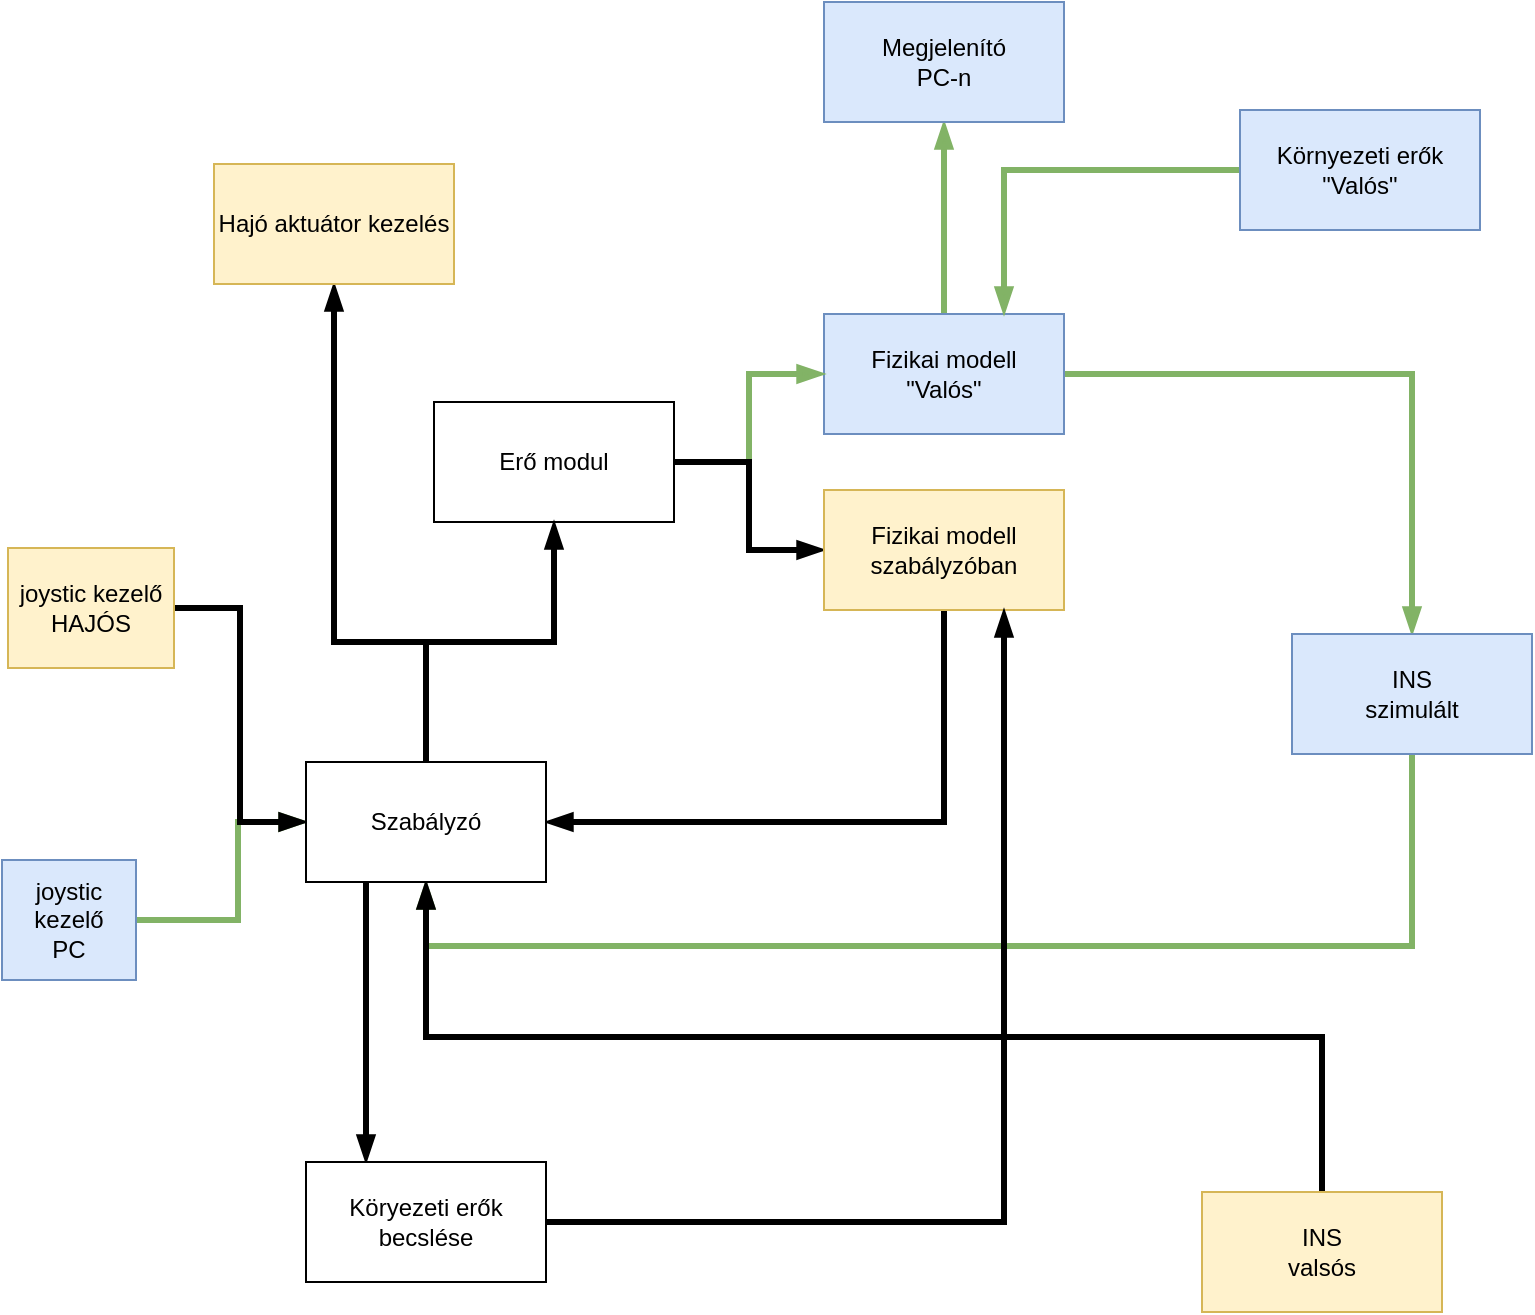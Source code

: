 <mxfile version="14.9.6" type="device"><diagram id="tZ_3PH2ODbRl5V_wCAOu" name="Page-1"><mxGraphModel dx="1662" dy="1213" grid="0" gridSize="10" guides="1" tooltips="1" connect="1" arrows="1" fold="1" page="1" pageScale="1" pageWidth="2336" pageHeight="1654" math="0" shadow="0"><root><mxCell id="0"/><mxCell id="1" parent="0"/><mxCell id="uvbFgKliTYZ4CXgZa0vq-3" style="edgeStyle=orthogonalEdgeStyle;rounded=0;orthogonalLoop=1;jettySize=auto;html=1;entryX=0.5;entryY=1;entryDx=0;entryDy=0;strokeWidth=3;endArrow=blockThin;endFill=1;fillColor=#d5e8d4;strokeColor=#82b366;" edge="1" parent="1" source="uvbFgKliTYZ4CXgZa0vq-1" target="uvbFgKliTYZ4CXgZa0vq-2"><mxGeometry relative="1" as="geometry"/></mxCell><mxCell id="uvbFgKliTYZ4CXgZa0vq-21" style="edgeStyle=orthogonalEdgeStyle;rounded=0;orthogonalLoop=1;jettySize=auto;html=1;exitX=1;exitY=0.5;exitDx=0;exitDy=0;endArrow=blockThin;endFill=1;strokeWidth=3;fillColor=#d5e8d4;strokeColor=#82b366;" edge="1" parent="1" source="uvbFgKliTYZ4CXgZa0vq-1" target="uvbFgKliTYZ4CXgZa0vq-7"><mxGeometry relative="1" as="geometry"/></mxCell><mxCell id="uvbFgKliTYZ4CXgZa0vq-1" value="Fizikai modell&lt;br&gt;&quot;Valós&quot;" style="rounded=0;whiteSpace=wrap;html=1;fillColor=#dae8fc;strokeColor=#6c8ebf;" vertex="1" parent="1"><mxGeometry x="772" y="428" width="120" height="60" as="geometry"/></mxCell><mxCell id="uvbFgKliTYZ4CXgZa0vq-2" value="Megjelenító&lt;br&gt;PC-n" style="rounded=0;whiteSpace=wrap;html=1;fillColor=#dae8fc;strokeColor=#6c8ebf;" vertex="1" parent="1"><mxGeometry x="772" y="272" width="120" height="60" as="geometry"/></mxCell><mxCell id="uvbFgKliTYZ4CXgZa0vq-18" style="edgeStyle=orthogonalEdgeStyle;rounded=0;orthogonalLoop=1;jettySize=auto;html=1;exitX=1;exitY=0.5;exitDx=0;exitDy=0;entryX=0;entryY=0.5;entryDx=0;entryDy=0;endArrow=blockThin;endFill=1;strokeWidth=3;fillColor=#d5e8d4;strokeColor=#82b366;" edge="1" parent="1" source="uvbFgKliTYZ4CXgZa0vq-4" target="uvbFgKliTYZ4CXgZa0vq-12"><mxGeometry relative="1" as="geometry"><Array as="points"><mxPoint x="479" y="731"/><mxPoint x="479" y="682"/></Array></mxGeometry></mxCell><mxCell id="uvbFgKliTYZ4CXgZa0vq-4" value="joystic kezelő&lt;br&gt;PC" style="rounded=0;whiteSpace=wrap;html=1;fillColor=#dae8fc;strokeColor=#6c8ebf;" vertex="1" parent="1"><mxGeometry x="361" y="701" width="67" height="60" as="geometry"/></mxCell><mxCell id="uvbFgKliTYZ4CXgZa0vq-20" style="edgeStyle=orthogonalEdgeStyle;rounded=0;orthogonalLoop=1;jettySize=auto;html=1;exitX=1;exitY=0.5;exitDx=0;exitDy=0;entryX=0;entryY=0.5;entryDx=0;entryDy=0;endArrow=blockThin;endFill=1;strokeWidth=3;" edge="1" parent="1" source="uvbFgKliTYZ4CXgZa0vq-5" target="uvbFgKliTYZ4CXgZa0vq-12"><mxGeometry relative="1" as="geometry"/></mxCell><mxCell id="uvbFgKliTYZ4CXgZa0vq-5" value="joystic kezelő&lt;br&gt;HAJÓS" style="rounded=0;whiteSpace=wrap;html=1;fillColor=#fff2cc;strokeColor=#d6b656;" vertex="1" parent="1"><mxGeometry x="364" y="545" width="83" height="60" as="geometry"/></mxCell><mxCell id="uvbFgKliTYZ4CXgZa0vq-10" style="edgeStyle=orthogonalEdgeStyle;rounded=0;orthogonalLoop=1;jettySize=auto;html=1;exitX=1;exitY=0.5;exitDx=0;exitDy=0;entryX=0;entryY=0.5;entryDx=0;entryDy=0;endArrow=blockThin;endFill=1;strokeWidth=3;fillColor=#d5e8d4;strokeColor=#82b366;" edge="1" parent="1" source="uvbFgKliTYZ4CXgZa0vq-6" target="uvbFgKliTYZ4CXgZa0vq-1"><mxGeometry relative="1" as="geometry"/></mxCell><mxCell id="uvbFgKliTYZ4CXgZa0vq-11" style="edgeStyle=orthogonalEdgeStyle;rounded=0;orthogonalLoop=1;jettySize=auto;html=1;exitX=1;exitY=0.5;exitDx=0;exitDy=0;entryX=0;entryY=0.5;entryDx=0;entryDy=0;endArrow=blockThin;endFill=1;strokeWidth=3;" edge="1" parent="1" source="uvbFgKliTYZ4CXgZa0vq-6" target="uvbFgKliTYZ4CXgZa0vq-9"><mxGeometry relative="1" as="geometry"/></mxCell><mxCell id="uvbFgKliTYZ4CXgZa0vq-6" value="Erő modul" style="rounded=0;whiteSpace=wrap;html=1;" vertex="1" parent="1"><mxGeometry x="577" y="472" width="120" height="60" as="geometry"/></mxCell><mxCell id="uvbFgKliTYZ4CXgZa0vq-15" style="edgeStyle=orthogonalEdgeStyle;rounded=0;orthogonalLoop=1;jettySize=auto;html=1;exitX=0.5;exitY=1;exitDx=0;exitDy=0;endArrow=blockThin;endFill=1;strokeWidth=3;fillColor=#d5e8d4;strokeColor=#82b366;entryX=0.5;entryY=1;entryDx=0;entryDy=0;" edge="1" parent="1" source="uvbFgKliTYZ4CXgZa0vq-7" target="uvbFgKliTYZ4CXgZa0vq-12"><mxGeometry relative="1" as="geometry"><Array as="points"><mxPoint x="1066" y="744"/><mxPoint x="573" y="744"/></Array></mxGeometry></mxCell><mxCell id="uvbFgKliTYZ4CXgZa0vq-7" value="INS&lt;br&gt;szimulált" style="rounded=0;whiteSpace=wrap;html=1;fillColor=#dae8fc;strokeColor=#6c8ebf;" vertex="1" parent="1"><mxGeometry x="1006" y="588" width="120" height="60" as="geometry"/></mxCell><mxCell id="uvbFgKliTYZ4CXgZa0vq-17" style="edgeStyle=orthogonalEdgeStyle;rounded=0;orthogonalLoop=1;jettySize=auto;html=1;exitX=0.5;exitY=0;exitDx=0;exitDy=0;entryX=0.5;entryY=1;entryDx=0;entryDy=0;endArrow=blockThin;endFill=1;strokeWidth=3;" edge="1" parent="1" source="uvbFgKliTYZ4CXgZa0vq-8" target="uvbFgKliTYZ4CXgZa0vq-12"><mxGeometry relative="1" as="geometry"/></mxCell><mxCell id="uvbFgKliTYZ4CXgZa0vq-8" value="INS&lt;br&gt;valsós" style="rounded=0;whiteSpace=wrap;html=1;fillColor=#fff2cc;strokeColor=#d6b656;" vertex="1" parent="1"><mxGeometry x="961" y="867" width="120" height="60" as="geometry"/></mxCell><mxCell id="uvbFgKliTYZ4CXgZa0vq-13" style="edgeStyle=orthogonalEdgeStyle;rounded=0;orthogonalLoop=1;jettySize=auto;html=1;exitX=0.5;exitY=1;exitDx=0;exitDy=0;entryX=1;entryY=0.5;entryDx=0;entryDy=0;endArrow=blockThin;endFill=1;strokeWidth=3;" edge="1" parent="1" source="uvbFgKliTYZ4CXgZa0vq-9" target="uvbFgKliTYZ4CXgZa0vq-12"><mxGeometry relative="1" as="geometry"/></mxCell><mxCell id="uvbFgKliTYZ4CXgZa0vq-9" value="Fizikai modell&lt;br&gt;szabályzóban" style="rounded=0;whiteSpace=wrap;html=1;fillColor=#fff2cc;strokeColor=#d6b656;" vertex="1" parent="1"><mxGeometry x="772" y="516" width="120" height="60" as="geometry"/></mxCell><mxCell id="uvbFgKliTYZ4CXgZa0vq-14" style="edgeStyle=orthogonalEdgeStyle;rounded=0;orthogonalLoop=1;jettySize=auto;html=1;exitX=0.5;exitY=0;exitDx=0;exitDy=0;endArrow=blockThin;endFill=1;strokeWidth=3;" edge="1" parent="1" source="uvbFgKliTYZ4CXgZa0vq-12" target="uvbFgKliTYZ4CXgZa0vq-6"><mxGeometry relative="1" as="geometry"/></mxCell><mxCell id="uvbFgKliTYZ4CXgZa0vq-24" style="edgeStyle=orthogonalEdgeStyle;rounded=0;orthogonalLoop=1;jettySize=auto;html=1;exitX=0.5;exitY=0;exitDx=0;exitDy=0;entryX=0.5;entryY=1;entryDx=0;entryDy=0;endArrow=blockThin;endFill=1;strokeWidth=3;" edge="1" parent="1" source="uvbFgKliTYZ4CXgZa0vq-12" target="uvbFgKliTYZ4CXgZa0vq-22"><mxGeometry relative="1" as="geometry"><Array as="points"><mxPoint x="573" y="592"/><mxPoint x="527" y="592"/></Array></mxGeometry></mxCell><mxCell id="uvbFgKliTYZ4CXgZa0vq-26" style="edgeStyle=orthogonalEdgeStyle;rounded=0;orthogonalLoop=1;jettySize=auto;html=1;exitX=0.25;exitY=1;exitDx=0;exitDy=0;entryX=0.25;entryY=0;entryDx=0;entryDy=0;endArrow=blockThin;endFill=1;strokeWidth=3;" edge="1" parent="1" source="uvbFgKliTYZ4CXgZa0vq-12" target="uvbFgKliTYZ4CXgZa0vq-25"><mxGeometry relative="1" as="geometry"/></mxCell><mxCell id="uvbFgKliTYZ4CXgZa0vq-12" value="Szabályzó" style="rounded=0;whiteSpace=wrap;html=1;" vertex="1" parent="1"><mxGeometry x="513" y="652" width="120" height="60" as="geometry"/></mxCell><mxCell id="uvbFgKliTYZ4CXgZa0vq-22" value="Hajó aktuátor kezelés" style="rounded=0;whiteSpace=wrap;html=1;fillColor=#fff2cc;strokeColor=#d6b656;" vertex="1" parent="1"><mxGeometry x="467" y="353" width="120" height="60" as="geometry"/></mxCell><mxCell id="uvbFgKliTYZ4CXgZa0vq-27" style="edgeStyle=orthogonalEdgeStyle;rounded=0;orthogonalLoop=1;jettySize=auto;html=1;entryX=0.75;entryY=1;entryDx=0;entryDy=0;endArrow=blockThin;endFill=1;strokeWidth=3;" edge="1" parent="1" source="uvbFgKliTYZ4CXgZa0vq-25" target="uvbFgKliTYZ4CXgZa0vq-9"><mxGeometry relative="1" as="geometry"/></mxCell><mxCell id="uvbFgKliTYZ4CXgZa0vq-25" value="Köryezeti erők becslése" style="rounded=0;whiteSpace=wrap;html=1;" vertex="1" parent="1"><mxGeometry x="513" y="852" width="120" height="60" as="geometry"/></mxCell><mxCell id="uvbFgKliTYZ4CXgZa0vq-30" style="edgeStyle=orthogonalEdgeStyle;rounded=0;orthogonalLoop=1;jettySize=auto;html=1;entryX=0.75;entryY=0;entryDx=0;entryDy=0;endArrow=blockThin;endFill=1;strokeWidth=3;fillColor=#d5e8d4;strokeColor=#82b366;" edge="1" parent="1" source="uvbFgKliTYZ4CXgZa0vq-29" target="uvbFgKliTYZ4CXgZa0vq-1"><mxGeometry relative="1" as="geometry"/></mxCell><mxCell id="uvbFgKliTYZ4CXgZa0vq-29" value="Környezeti erők&lt;br&gt;&quot;Valós&quot;" style="rounded=0;whiteSpace=wrap;html=1;fillColor=#dae8fc;strokeColor=#6c8ebf;" vertex="1" parent="1"><mxGeometry x="980" y="326" width="120" height="60" as="geometry"/></mxCell></root></mxGraphModel></diagram></mxfile>